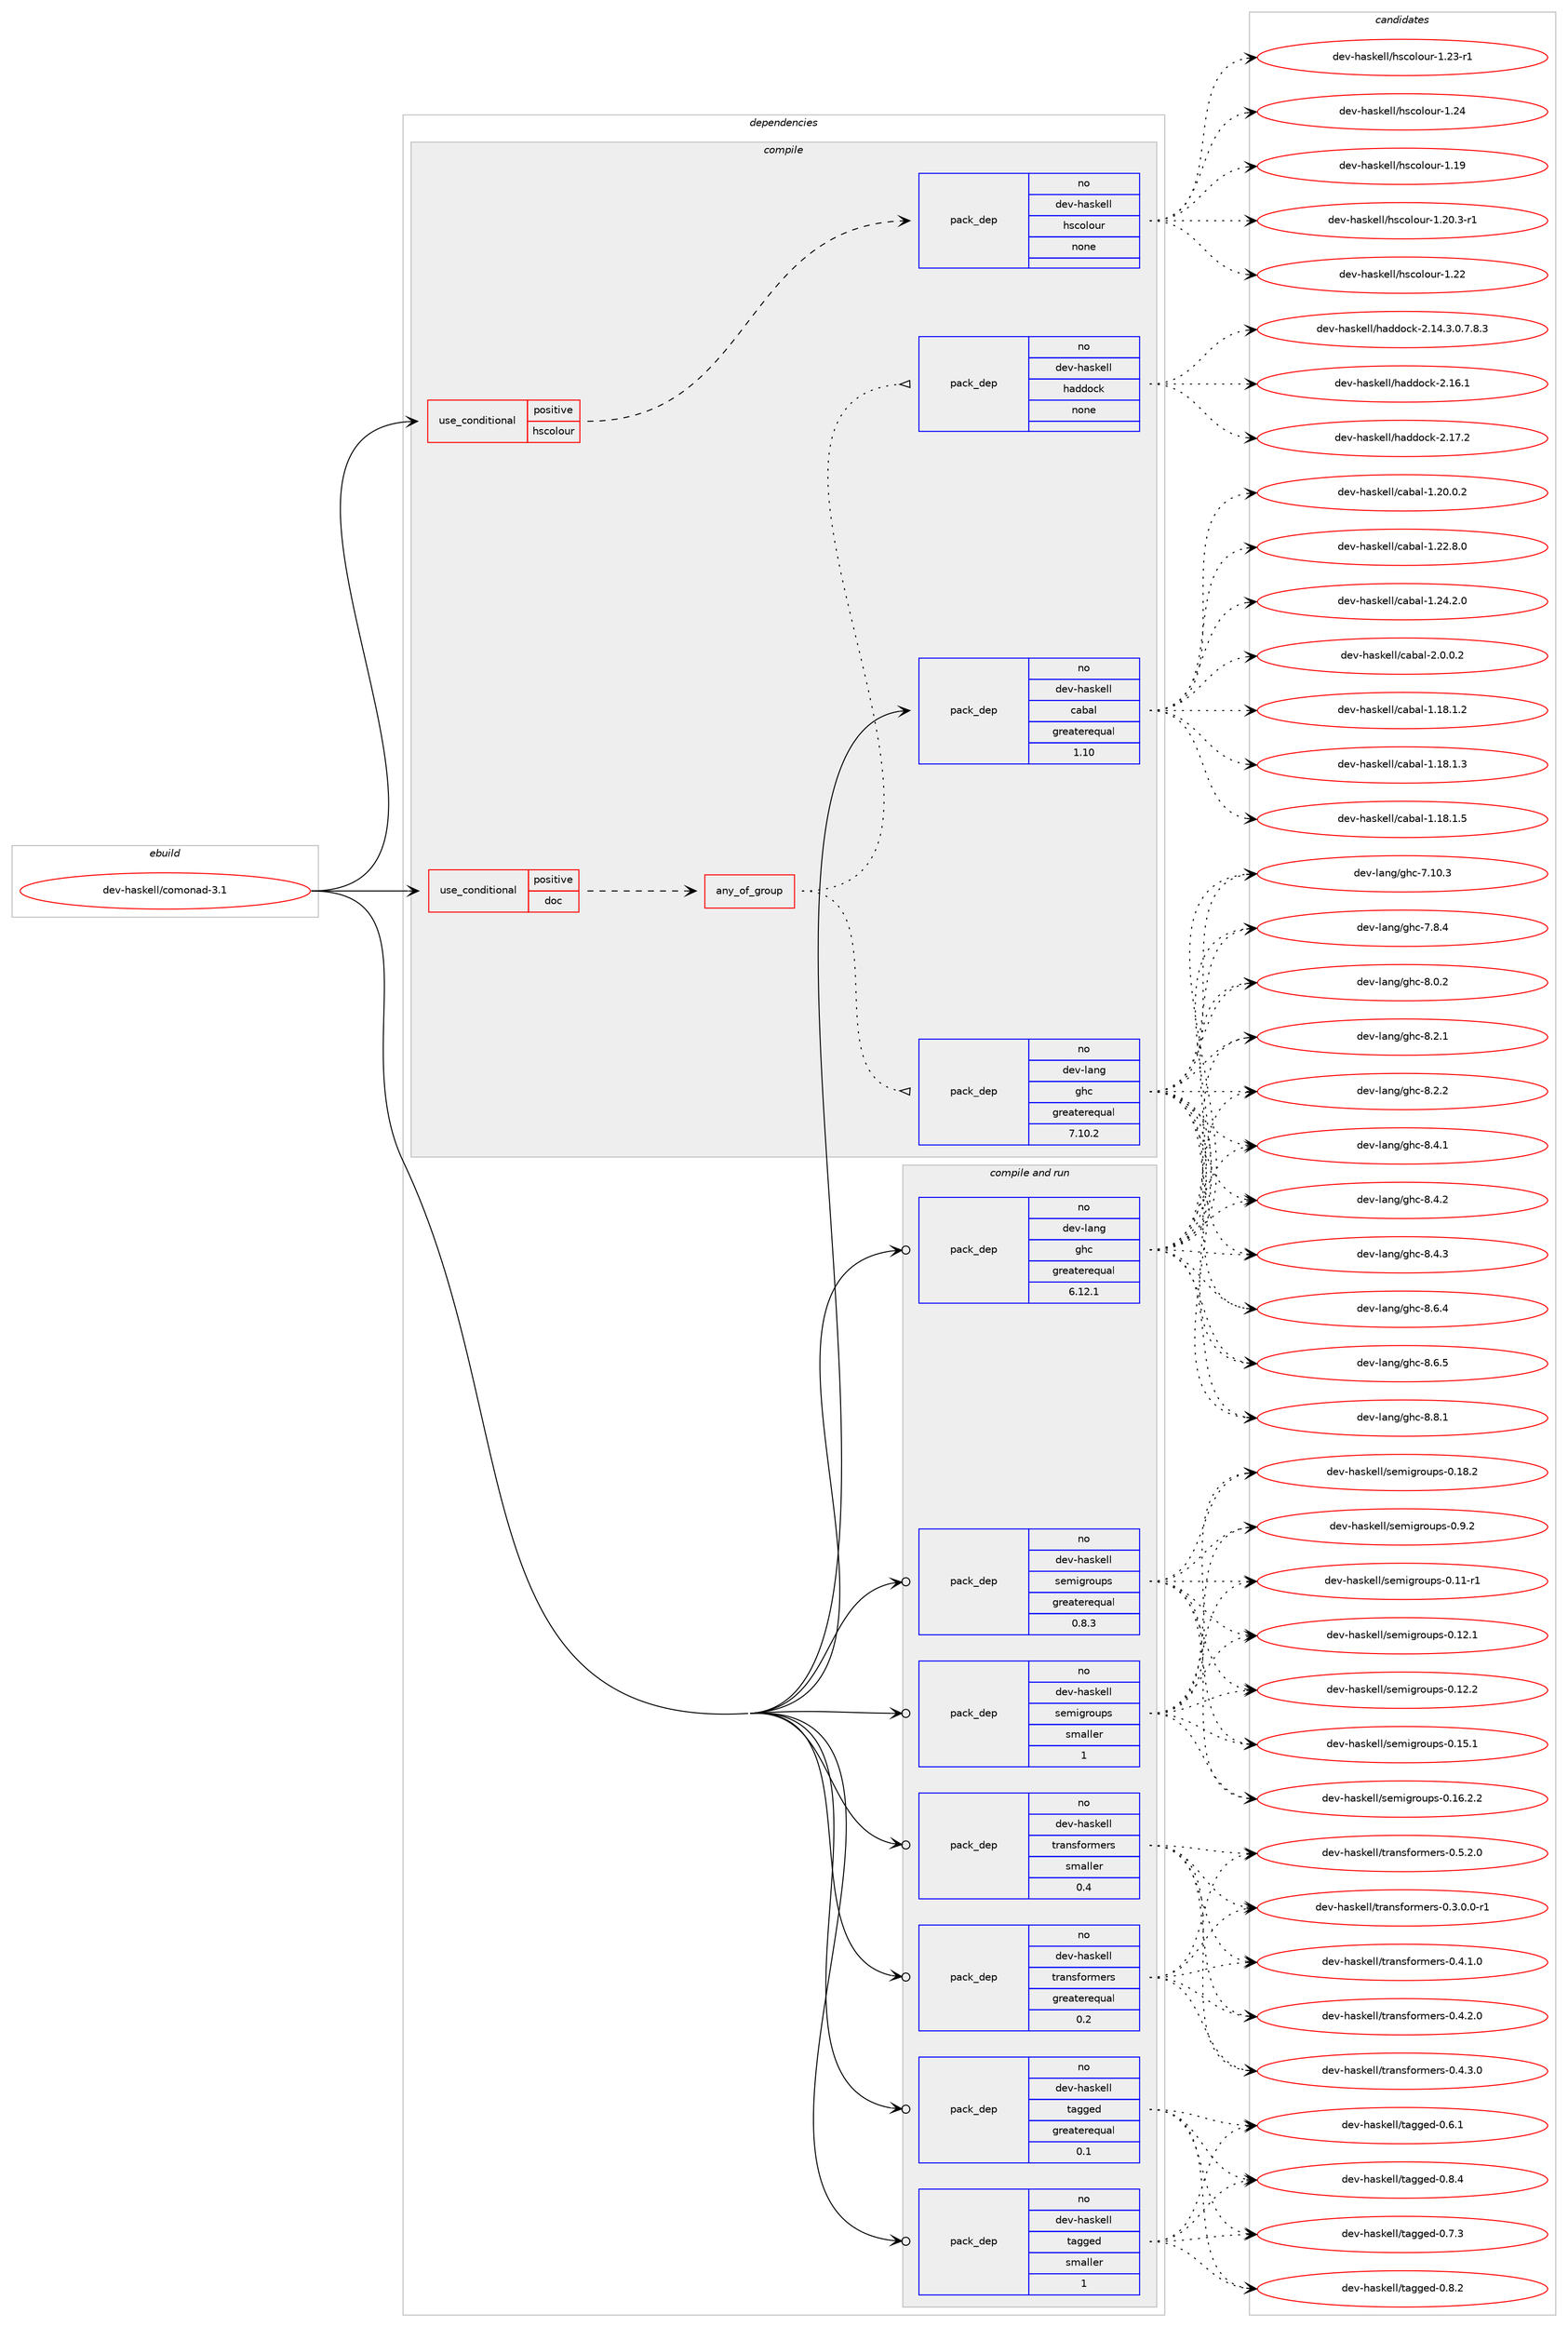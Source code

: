 digraph prolog {

# *************
# Graph options
# *************

newrank=true;
concentrate=true;
compound=true;
graph [rankdir=LR,fontname=Helvetica,fontsize=10,ranksep=1.5];#, ranksep=2.5, nodesep=0.2];
edge  [arrowhead=vee];
node  [fontname=Helvetica,fontsize=10];

# **********
# The ebuild
# **********

subgraph cluster_leftcol {
color=gray;
rank=same;
label=<<i>ebuild</i>>;
id [label="dev-haskell/comonad-3.1", color=red, width=4, href="../dev-haskell/comonad-3.1.svg"];
}

# ****************
# The dependencies
# ****************

subgraph cluster_midcol {
color=gray;
label=<<i>dependencies</i>>;
subgraph cluster_compile {
fillcolor="#eeeeee";
style=filled;
label=<<i>compile</i>>;
subgraph cond125201 {
dependency529279 [label=<<TABLE BORDER="0" CELLBORDER="1" CELLSPACING="0" CELLPADDING="4"><TR><TD ROWSPAN="3" CELLPADDING="10">use_conditional</TD></TR><TR><TD>positive</TD></TR><TR><TD>doc</TD></TR></TABLE>>, shape=none, color=red];
subgraph any9638 {
dependency529280 [label=<<TABLE BORDER="0" CELLBORDER="1" CELLSPACING="0" CELLPADDING="4"><TR><TD CELLPADDING="10">any_of_group</TD></TR></TABLE>>, shape=none, color=red];subgraph pack394083 {
dependency529281 [label=<<TABLE BORDER="0" CELLBORDER="1" CELLSPACING="0" CELLPADDING="4" WIDTH="220"><TR><TD ROWSPAN="6" CELLPADDING="30">pack_dep</TD></TR><TR><TD WIDTH="110">no</TD></TR><TR><TD>dev-haskell</TD></TR><TR><TD>haddock</TD></TR><TR><TD>none</TD></TR><TR><TD></TD></TR></TABLE>>, shape=none, color=blue];
}
dependency529280:e -> dependency529281:w [weight=20,style="dotted",arrowhead="oinv"];
subgraph pack394084 {
dependency529282 [label=<<TABLE BORDER="0" CELLBORDER="1" CELLSPACING="0" CELLPADDING="4" WIDTH="220"><TR><TD ROWSPAN="6" CELLPADDING="30">pack_dep</TD></TR><TR><TD WIDTH="110">no</TD></TR><TR><TD>dev-lang</TD></TR><TR><TD>ghc</TD></TR><TR><TD>greaterequal</TD></TR><TR><TD>7.10.2</TD></TR></TABLE>>, shape=none, color=blue];
}
dependency529280:e -> dependency529282:w [weight=20,style="dotted",arrowhead="oinv"];
}
dependency529279:e -> dependency529280:w [weight=20,style="dashed",arrowhead="vee"];
}
id:e -> dependency529279:w [weight=20,style="solid",arrowhead="vee"];
subgraph cond125202 {
dependency529283 [label=<<TABLE BORDER="0" CELLBORDER="1" CELLSPACING="0" CELLPADDING="4"><TR><TD ROWSPAN="3" CELLPADDING="10">use_conditional</TD></TR><TR><TD>positive</TD></TR><TR><TD>hscolour</TD></TR></TABLE>>, shape=none, color=red];
subgraph pack394085 {
dependency529284 [label=<<TABLE BORDER="0" CELLBORDER="1" CELLSPACING="0" CELLPADDING="4" WIDTH="220"><TR><TD ROWSPAN="6" CELLPADDING="30">pack_dep</TD></TR><TR><TD WIDTH="110">no</TD></TR><TR><TD>dev-haskell</TD></TR><TR><TD>hscolour</TD></TR><TR><TD>none</TD></TR><TR><TD></TD></TR></TABLE>>, shape=none, color=blue];
}
dependency529283:e -> dependency529284:w [weight=20,style="dashed",arrowhead="vee"];
}
id:e -> dependency529283:w [weight=20,style="solid",arrowhead="vee"];
subgraph pack394086 {
dependency529285 [label=<<TABLE BORDER="0" CELLBORDER="1" CELLSPACING="0" CELLPADDING="4" WIDTH="220"><TR><TD ROWSPAN="6" CELLPADDING="30">pack_dep</TD></TR><TR><TD WIDTH="110">no</TD></TR><TR><TD>dev-haskell</TD></TR><TR><TD>cabal</TD></TR><TR><TD>greaterequal</TD></TR><TR><TD>1.10</TD></TR></TABLE>>, shape=none, color=blue];
}
id:e -> dependency529285:w [weight=20,style="solid",arrowhead="vee"];
}
subgraph cluster_compileandrun {
fillcolor="#eeeeee";
style=filled;
label=<<i>compile and run</i>>;
subgraph pack394087 {
dependency529286 [label=<<TABLE BORDER="0" CELLBORDER="1" CELLSPACING="0" CELLPADDING="4" WIDTH="220"><TR><TD ROWSPAN="6" CELLPADDING="30">pack_dep</TD></TR><TR><TD WIDTH="110">no</TD></TR><TR><TD>dev-haskell</TD></TR><TR><TD>semigroups</TD></TR><TR><TD>greaterequal</TD></TR><TR><TD>0.8.3</TD></TR></TABLE>>, shape=none, color=blue];
}
id:e -> dependency529286:w [weight=20,style="solid",arrowhead="odotvee"];
subgraph pack394088 {
dependency529287 [label=<<TABLE BORDER="0" CELLBORDER="1" CELLSPACING="0" CELLPADDING="4" WIDTH="220"><TR><TD ROWSPAN="6" CELLPADDING="30">pack_dep</TD></TR><TR><TD WIDTH="110">no</TD></TR><TR><TD>dev-haskell</TD></TR><TR><TD>semigroups</TD></TR><TR><TD>smaller</TD></TR><TR><TD>1</TD></TR></TABLE>>, shape=none, color=blue];
}
id:e -> dependency529287:w [weight=20,style="solid",arrowhead="odotvee"];
subgraph pack394089 {
dependency529288 [label=<<TABLE BORDER="0" CELLBORDER="1" CELLSPACING="0" CELLPADDING="4" WIDTH="220"><TR><TD ROWSPAN="6" CELLPADDING="30">pack_dep</TD></TR><TR><TD WIDTH="110">no</TD></TR><TR><TD>dev-haskell</TD></TR><TR><TD>tagged</TD></TR><TR><TD>greaterequal</TD></TR><TR><TD>0.1</TD></TR></TABLE>>, shape=none, color=blue];
}
id:e -> dependency529288:w [weight=20,style="solid",arrowhead="odotvee"];
subgraph pack394090 {
dependency529289 [label=<<TABLE BORDER="0" CELLBORDER="1" CELLSPACING="0" CELLPADDING="4" WIDTH="220"><TR><TD ROWSPAN="6" CELLPADDING="30">pack_dep</TD></TR><TR><TD WIDTH="110">no</TD></TR><TR><TD>dev-haskell</TD></TR><TR><TD>tagged</TD></TR><TR><TD>smaller</TD></TR><TR><TD>1</TD></TR></TABLE>>, shape=none, color=blue];
}
id:e -> dependency529289:w [weight=20,style="solid",arrowhead="odotvee"];
subgraph pack394091 {
dependency529290 [label=<<TABLE BORDER="0" CELLBORDER="1" CELLSPACING="0" CELLPADDING="4" WIDTH="220"><TR><TD ROWSPAN="6" CELLPADDING="30">pack_dep</TD></TR><TR><TD WIDTH="110">no</TD></TR><TR><TD>dev-haskell</TD></TR><TR><TD>transformers</TD></TR><TR><TD>greaterequal</TD></TR><TR><TD>0.2</TD></TR></TABLE>>, shape=none, color=blue];
}
id:e -> dependency529290:w [weight=20,style="solid",arrowhead="odotvee"];
subgraph pack394092 {
dependency529291 [label=<<TABLE BORDER="0" CELLBORDER="1" CELLSPACING="0" CELLPADDING="4" WIDTH="220"><TR><TD ROWSPAN="6" CELLPADDING="30">pack_dep</TD></TR><TR><TD WIDTH="110">no</TD></TR><TR><TD>dev-haskell</TD></TR><TR><TD>transformers</TD></TR><TR><TD>smaller</TD></TR><TR><TD>0.4</TD></TR></TABLE>>, shape=none, color=blue];
}
id:e -> dependency529291:w [weight=20,style="solid",arrowhead="odotvee"];
subgraph pack394093 {
dependency529292 [label=<<TABLE BORDER="0" CELLBORDER="1" CELLSPACING="0" CELLPADDING="4" WIDTH="220"><TR><TD ROWSPAN="6" CELLPADDING="30">pack_dep</TD></TR><TR><TD WIDTH="110">no</TD></TR><TR><TD>dev-lang</TD></TR><TR><TD>ghc</TD></TR><TR><TD>greaterequal</TD></TR><TR><TD>6.12.1</TD></TR></TABLE>>, shape=none, color=blue];
}
id:e -> dependency529292:w [weight=20,style="solid",arrowhead="odotvee"];
}
subgraph cluster_run {
fillcolor="#eeeeee";
style=filled;
label=<<i>run</i>>;
}
}

# **************
# The candidates
# **************

subgraph cluster_choices {
rank=same;
color=gray;
label=<<i>candidates</i>>;

subgraph choice394083 {
color=black;
nodesep=1;
choice1001011184510497115107101108108471049710010011199107455046495246514648465546564651 [label="dev-haskell/haddock-2.14.3.0.7.8.3", color=red, width=4,href="../dev-haskell/haddock-2.14.3.0.7.8.3.svg"];
choice100101118451049711510710110810847104971001001119910745504649544649 [label="dev-haskell/haddock-2.16.1", color=red, width=4,href="../dev-haskell/haddock-2.16.1.svg"];
choice100101118451049711510710110810847104971001001119910745504649554650 [label="dev-haskell/haddock-2.17.2", color=red, width=4,href="../dev-haskell/haddock-2.17.2.svg"];
dependency529281:e -> choice1001011184510497115107101108108471049710010011199107455046495246514648465546564651:w [style=dotted,weight="100"];
dependency529281:e -> choice100101118451049711510710110810847104971001001119910745504649544649:w [style=dotted,weight="100"];
dependency529281:e -> choice100101118451049711510710110810847104971001001119910745504649554650:w [style=dotted,weight="100"];
}
subgraph choice394084 {
color=black;
nodesep=1;
choice1001011184510897110103471031049945554649484651 [label="dev-lang/ghc-7.10.3", color=red, width=4,href="../dev-lang/ghc-7.10.3.svg"];
choice10010111845108971101034710310499455546564652 [label="dev-lang/ghc-7.8.4", color=red, width=4,href="../dev-lang/ghc-7.8.4.svg"];
choice10010111845108971101034710310499455646484650 [label="dev-lang/ghc-8.0.2", color=red, width=4,href="../dev-lang/ghc-8.0.2.svg"];
choice10010111845108971101034710310499455646504649 [label="dev-lang/ghc-8.2.1", color=red, width=4,href="../dev-lang/ghc-8.2.1.svg"];
choice10010111845108971101034710310499455646504650 [label="dev-lang/ghc-8.2.2", color=red, width=4,href="../dev-lang/ghc-8.2.2.svg"];
choice10010111845108971101034710310499455646524649 [label="dev-lang/ghc-8.4.1", color=red, width=4,href="../dev-lang/ghc-8.4.1.svg"];
choice10010111845108971101034710310499455646524650 [label="dev-lang/ghc-8.4.2", color=red, width=4,href="../dev-lang/ghc-8.4.2.svg"];
choice10010111845108971101034710310499455646524651 [label="dev-lang/ghc-8.4.3", color=red, width=4,href="../dev-lang/ghc-8.4.3.svg"];
choice10010111845108971101034710310499455646544652 [label="dev-lang/ghc-8.6.4", color=red, width=4,href="../dev-lang/ghc-8.6.4.svg"];
choice10010111845108971101034710310499455646544653 [label="dev-lang/ghc-8.6.5", color=red, width=4,href="../dev-lang/ghc-8.6.5.svg"];
choice10010111845108971101034710310499455646564649 [label="dev-lang/ghc-8.8.1", color=red, width=4,href="../dev-lang/ghc-8.8.1.svg"];
dependency529282:e -> choice1001011184510897110103471031049945554649484651:w [style=dotted,weight="100"];
dependency529282:e -> choice10010111845108971101034710310499455546564652:w [style=dotted,weight="100"];
dependency529282:e -> choice10010111845108971101034710310499455646484650:w [style=dotted,weight="100"];
dependency529282:e -> choice10010111845108971101034710310499455646504649:w [style=dotted,weight="100"];
dependency529282:e -> choice10010111845108971101034710310499455646504650:w [style=dotted,weight="100"];
dependency529282:e -> choice10010111845108971101034710310499455646524649:w [style=dotted,weight="100"];
dependency529282:e -> choice10010111845108971101034710310499455646524650:w [style=dotted,weight="100"];
dependency529282:e -> choice10010111845108971101034710310499455646524651:w [style=dotted,weight="100"];
dependency529282:e -> choice10010111845108971101034710310499455646544652:w [style=dotted,weight="100"];
dependency529282:e -> choice10010111845108971101034710310499455646544653:w [style=dotted,weight="100"];
dependency529282:e -> choice10010111845108971101034710310499455646564649:w [style=dotted,weight="100"];
}
subgraph choice394085 {
color=black;
nodesep=1;
choice100101118451049711510710110810847104115991111081111171144549464957 [label="dev-haskell/hscolour-1.19", color=red, width=4,href="../dev-haskell/hscolour-1.19.svg"];
choice10010111845104971151071011081084710411599111108111117114454946504846514511449 [label="dev-haskell/hscolour-1.20.3-r1", color=red, width=4,href="../dev-haskell/hscolour-1.20.3-r1.svg"];
choice100101118451049711510710110810847104115991111081111171144549465050 [label="dev-haskell/hscolour-1.22", color=red, width=4,href="../dev-haskell/hscolour-1.22.svg"];
choice1001011184510497115107101108108471041159911110811111711445494650514511449 [label="dev-haskell/hscolour-1.23-r1", color=red, width=4,href="../dev-haskell/hscolour-1.23-r1.svg"];
choice100101118451049711510710110810847104115991111081111171144549465052 [label="dev-haskell/hscolour-1.24", color=red, width=4,href="../dev-haskell/hscolour-1.24.svg"];
dependency529284:e -> choice100101118451049711510710110810847104115991111081111171144549464957:w [style=dotted,weight="100"];
dependency529284:e -> choice10010111845104971151071011081084710411599111108111117114454946504846514511449:w [style=dotted,weight="100"];
dependency529284:e -> choice100101118451049711510710110810847104115991111081111171144549465050:w [style=dotted,weight="100"];
dependency529284:e -> choice1001011184510497115107101108108471041159911110811111711445494650514511449:w [style=dotted,weight="100"];
dependency529284:e -> choice100101118451049711510710110810847104115991111081111171144549465052:w [style=dotted,weight="100"];
}
subgraph choice394086 {
color=black;
nodesep=1;
choice10010111845104971151071011081084799979897108454946495646494650 [label="dev-haskell/cabal-1.18.1.2", color=red, width=4,href="../dev-haskell/cabal-1.18.1.2.svg"];
choice10010111845104971151071011081084799979897108454946495646494651 [label="dev-haskell/cabal-1.18.1.3", color=red, width=4,href="../dev-haskell/cabal-1.18.1.3.svg"];
choice10010111845104971151071011081084799979897108454946495646494653 [label="dev-haskell/cabal-1.18.1.5", color=red, width=4,href="../dev-haskell/cabal-1.18.1.5.svg"];
choice10010111845104971151071011081084799979897108454946504846484650 [label="dev-haskell/cabal-1.20.0.2", color=red, width=4,href="../dev-haskell/cabal-1.20.0.2.svg"];
choice10010111845104971151071011081084799979897108454946505046564648 [label="dev-haskell/cabal-1.22.8.0", color=red, width=4,href="../dev-haskell/cabal-1.22.8.0.svg"];
choice10010111845104971151071011081084799979897108454946505246504648 [label="dev-haskell/cabal-1.24.2.0", color=red, width=4,href="../dev-haskell/cabal-1.24.2.0.svg"];
choice100101118451049711510710110810847999798971084550464846484650 [label="dev-haskell/cabal-2.0.0.2", color=red, width=4,href="../dev-haskell/cabal-2.0.0.2.svg"];
dependency529285:e -> choice10010111845104971151071011081084799979897108454946495646494650:w [style=dotted,weight="100"];
dependency529285:e -> choice10010111845104971151071011081084799979897108454946495646494651:w [style=dotted,weight="100"];
dependency529285:e -> choice10010111845104971151071011081084799979897108454946495646494653:w [style=dotted,weight="100"];
dependency529285:e -> choice10010111845104971151071011081084799979897108454946504846484650:w [style=dotted,weight="100"];
dependency529285:e -> choice10010111845104971151071011081084799979897108454946505046564648:w [style=dotted,weight="100"];
dependency529285:e -> choice10010111845104971151071011081084799979897108454946505246504648:w [style=dotted,weight="100"];
dependency529285:e -> choice100101118451049711510710110810847999798971084550464846484650:w [style=dotted,weight="100"];
}
subgraph choice394087 {
color=black;
nodesep=1;
choice10010111845104971151071011081084711510110910510311411111711211545484649494511449 [label="dev-haskell/semigroups-0.11-r1", color=red, width=4,href="../dev-haskell/semigroups-0.11-r1.svg"];
choice10010111845104971151071011081084711510110910510311411111711211545484649504649 [label="dev-haskell/semigroups-0.12.1", color=red, width=4,href="../dev-haskell/semigroups-0.12.1.svg"];
choice10010111845104971151071011081084711510110910510311411111711211545484649504650 [label="dev-haskell/semigroups-0.12.2", color=red, width=4,href="../dev-haskell/semigroups-0.12.2.svg"];
choice10010111845104971151071011081084711510110910510311411111711211545484649534649 [label="dev-haskell/semigroups-0.15.1", color=red, width=4,href="../dev-haskell/semigroups-0.15.1.svg"];
choice100101118451049711510710110810847115101109105103114111117112115454846495446504650 [label="dev-haskell/semigroups-0.16.2.2", color=red, width=4,href="../dev-haskell/semigroups-0.16.2.2.svg"];
choice10010111845104971151071011081084711510110910510311411111711211545484649564650 [label="dev-haskell/semigroups-0.18.2", color=red, width=4,href="../dev-haskell/semigroups-0.18.2.svg"];
choice100101118451049711510710110810847115101109105103114111117112115454846574650 [label="dev-haskell/semigroups-0.9.2", color=red, width=4,href="../dev-haskell/semigroups-0.9.2.svg"];
dependency529286:e -> choice10010111845104971151071011081084711510110910510311411111711211545484649494511449:w [style=dotted,weight="100"];
dependency529286:e -> choice10010111845104971151071011081084711510110910510311411111711211545484649504649:w [style=dotted,weight="100"];
dependency529286:e -> choice10010111845104971151071011081084711510110910510311411111711211545484649504650:w [style=dotted,weight="100"];
dependency529286:e -> choice10010111845104971151071011081084711510110910510311411111711211545484649534649:w [style=dotted,weight="100"];
dependency529286:e -> choice100101118451049711510710110810847115101109105103114111117112115454846495446504650:w [style=dotted,weight="100"];
dependency529286:e -> choice10010111845104971151071011081084711510110910510311411111711211545484649564650:w [style=dotted,weight="100"];
dependency529286:e -> choice100101118451049711510710110810847115101109105103114111117112115454846574650:w [style=dotted,weight="100"];
}
subgraph choice394088 {
color=black;
nodesep=1;
choice10010111845104971151071011081084711510110910510311411111711211545484649494511449 [label="dev-haskell/semigroups-0.11-r1", color=red, width=4,href="../dev-haskell/semigroups-0.11-r1.svg"];
choice10010111845104971151071011081084711510110910510311411111711211545484649504649 [label="dev-haskell/semigroups-0.12.1", color=red, width=4,href="../dev-haskell/semigroups-0.12.1.svg"];
choice10010111845104971151071011081084711510110910510311411111711211545484649504650 [label="dev-haskell/semigroups-0.12.2", color=red, width=4,href="../dev-haskell/semigroups-0.12.2.svg"];
choice10010111845104971151071011081084711510110910510311411111711211545484649534649 [label="dev-haskell/semigroups-0.15.1", color=red, width=4,href="../dev-haskell/semigroups-0.15.1.svg"];
choice100101118451049711510710110810847115101109105103114111117112115454846495446504650 [label="dev-haskell/semigroups-0.16.2.2", color=red, width=4,href="../dev-haskell/semigroups-0.16.2.2.svg"];
choice10010111845104971151071011081084711510110910510311411111711211545484649564650 [label="dev-haskell/semigroups-0.18.2", color=red, width=4,href="../dev-haskell/semigroups-0.18.2.svg"];
choice100101118451049711510710110810847115101109105103114111117112115454846574650 [label="dev-haskell/semigroups-0.9.2", color=red, width=4,href="../dev-haskell/semigroups-0.9.2.svg"];
dependency529287:e -> choice10010111845104971151071011081084711510110910510311411111711211545484649494511449:w [style=dotted,weight="100"];
dependency529287:e -> choice10010111845104971151071011081084711510110910510311411111711211545484649504649:w [style=dotted,weight="100"];
dependency529287:e -> choice10010111845104971151071011081084711510110910510311411111711211545484649504650:w [style=dotted,weight="100"];
dependency529287:e -> choice10010111845104971151071011081084711510110910510311411111711211545484649534649:w [style=dotted,weight="100"];
dependency529287:e -> choice100101118451049711510710110810847115101109105103114111117112115454846495446504650:w [style=dotted,weight="100"];
dependency529287:e -> choice10010111845104971151071011081084711510110910510311411111711211545484649564650:w [style=dotted,weight="100"];
dependency529287:e -> choice100101118451049711510710110810847115101109105103114111117112115454846574650:w [style=dotted,weight="100"];
}
subgraph choice394089 {
color=black;
nodesep=1;
choice10010111845104971151071011081084711697103103101100454846544649 [label="dev-haskell/tagged-0.6.1", color=red, width=4,href="../dev-haskell/tagged-0.6.1.svg"];
choice10010111845104971151071011081084711697103103101100454846554651 [label="dev-haskell/tagged-0.7.3", color=red, width=4,href="../dev-haskell/tagged-0.7.3.svg"];
choice10010111845104971151071011081084711697103103101100454846564650 [label="dev-haskell/tagged-0.8.2", color=red, width=4,href="../dev-haskell/tagged-0.8.2.svg"];
choice10010111845104971151071011081084711697103103101100454846564652 [label="dev-haskell/tagged-0.8.4", color=red, width=4,href="../dev-haskell/tagged-0.8.4.svg"];
dependency529288:e -> choice10010111845104971151071011081084711697103103101100454846544649:w [style=dotted,weight="100"];
dependency529288:e -> choice10010111845104971151071011081084711697103103101100454846554651:w [style=dotted,weight="100"];
dependency529288:e -> choice10010111845104971151071011081084711697103103101100454846564650:w [style=dotted,weight="100"];
dependency529288:e -> choice10010111845104971151071011081084711697103103101100454846564652:w [style=dotted,weight="100"];
}
subgraph choice394090 {
color=black;
nodesep=1;
choice10010111845104971151071011081084711697103103101100454846544649 [label="dev-haskell/tagged-0.6.1", color=red, width=4,href="../dev-haskell/tagged-0.6.1.svg"];
choice10010111845104971151071011081084711697103103101100454846554651 [label="dev-haskell/tagged-0.7.3", color=red, width=4,href="../dev-haskell/tagged-0.7.3.svg"];
choice10010111845104971151071011081084711697103103101100454846564650 [label="dev-haskell/tagged-0.8.2", color=red, width=4,href="../dev-haskell/tagged-0.8.2.svg"];
choice10010111845104971151071011081084711697103103101100454846564652 [label="dev-haskell/tagged-0.8.4", color=red, width=4,href="../dev-haskell/tagged-0.8.4.svg"];
dependency529289:e -> choice10010111845104971151071011081084711697103103101100454846544649:w [style=dotted,weight="100"];
dependency529289:e -> choice10010111845104971151071011081084711697103103101100454846554651:w [style=dotted,weight="100"];
dependency529289:e -> choice10010111845104971151071011081084711697103103101100454846564650:w [style=dotted,weight="100"];
dependency529289:e -> choice10010111845104971151071011081084711697103103101100454846564652:w [style=dotted,weight="100"];
}
subgraph choice394091 {
color=black;
nodesep=1;
choice1001011184510497115107101108108471161149711011510211111410910111411545484651464846484511449 [label="dev-haskell/transformers-0.3.0.0-r1", color=red, width=4,href="../dev-haskell/transformers-0.3.0.0-r1.svg"];
choice100101118451049711510710110810847116114971101151021111141091011141154548465246494648 [label="dev-haskell/transformers-0.4.1.0", color=red, width=4,href="../dev-haskell/transformers-0.4.1.0.svg"];
choice100101118451049711510710110810847116114971101151021111141091011141154548465246504648 [label="dev-haskell/transformers-0.4.2.0", color=red, width=4,href="../dev-haskell/transformers-0.4.2.0.svg"];
choice100101118451049711510710110810847116114971101151021111141091011141154548465246514648 [label="dev-haskell/transformers-0.4.3.0", color=red, width=4,href="../dev-haskell/transformers-0.4.3.0.svg"];
choice100101118451049711510710110810847116114971101151021111141091011141154548465346504648 [label="dev-haskell/transformers-0.5.2.0", color=red, width=4,href="../dev-haskell/transformers-0.5.2.0.svg"];
dependency529290:e -> choice1001011184510497115107101108108471161149711011510211111410910111411545484651464846484511449:w [style=dotted,weight="100"];
dependency529290:e -> choice100101118451049711510710110810847116114971101151021111141091011141154548465246494648:w [style=dotted,weight="100"];
dependency529290:e -> choice100101118451049711510710110810847116114971101151021111141091011141154548465246504648:w [style=dotted,weight="100"];
dependency529290:e -> choice100101118451049711510710110810847116114971101151021111141091011141154548465246514648:w [style=dotted,weight="100"];
dependency529290:e -> choice100101118451049711510710110810847116114971101151021111141091011141154548465346504648:w [style=dotted,weight="100"];
}
subgraph choice394092 {
color=black;
nodesep=1;
choice1001011184510497115107101108108471161149711011510211111410910111411545484651464846484511449 [label="dev-haskell/transformers-0.3.0.0-r1", color=red, width=4,href="../dev-haskell/transformers-0.3.0.0-r1.svg"];
choice100101118451049711510710110810847116114971101151021111141091011141154548465246494648 [label="dev-haskell/transformers-0.4.1.0", color=red, width=4,href="../dev-haskell/transformers-0.4.1.0.svg"];
choice100101118451049711510710110810847116114971101151021111141091011141154548465246504648 [label="dev-haskell/transformers-0.4.2.0", color=red, width=4,href="../dev-haskell/transformers-0.4.2.0.svg"];
choice100101118451049711510710110810847116114971101151021111141091011141154548465246514648 [label="dev-haskell/transformers-0.4.3.0", color=red, width=4,href="../dev-haskell/transformers-0.4.3.0.svg"];
choice100101118451049711510710110810847116114971101151021111141091011141154548465346504648 [label="dev-haskell/transformers-0.5.2.0", color=red, width=4,href="../dev-haskell/transformers-0.5.2.0.svg"];
dependency529291:e -> choice1001011184510497115107101108108471161149711011510211111410910111411545484651464846484511449:w [style=dotted,weight="100"];
dependency529291:e -> choice100101118451049711510710110810847116114971101151021111141091011141154548465246494648:w [style=dotted,weight="100"];
dependency529291:e -> choice100101118451049711510710110810847116114971101151021111141091011141154548465246504648:w [style=dotted,weight="100"];
dependency529291:e -> choice100101118451049711510710110810847116114971101151021111141091011141154548465246514648:w [style=dotted,weight="100"];
dependency529291:e -> choice100101118451049711510710110810847116114971101151021111141091011141154548465346504648:w [style=dotted,weight="100"];
}
subgraph choice394093 {
color=black;
nodesep=1;
choice1001011184510897110103471031049945554649484651 [label="dev-lang/ghc-7.10.3", color=red, width=4,href="../dev-lang/ghc-7.10.3.svg"];
choice10010111845108971101034710310499455546564652 [label="dev-lang/ghc-7.8.4", color=red, width=4,href="../dev-lang/ghc-7.8.4.svg"];
choice10010111845108971101034710310499455646484650 [label="dev-lang/ghc-8.0.2", color=red, width=4,href="../dev-lang/ghc-8.0.2.svg"];
choice10010111845108971101034710310499455646504649 [label="dev-lang/ghc-8.2.1", color=red, width=4,href="../dev-lang/ghc-8.2.1.svg"];
choice10010111845108971101034710310499455646504650 [label="dev-lang/ghc-8.2.2", color=red, width=4,href="../dev-lang/ghc-8.2.2.svg"];
choice10010111845108971101034710310499455646524649 [label="dev-lang/ghc-8.4.1", color=red, width=4,href="../dev-lang/ghc-8.4.1.svg"];
choice10010111845108971101034710310499455646524650 [label="dev-lang/ghc-8.4.2", color=red, width=4,href="../dev-lang/ghc-8.4.2.svg"];
choice10010111845108971101034710310499455646524651 [label="dev-lang/ghc-8.4.3", color=red, width=4,href="../dev-lang/ghc-8.4.3.svg"];
choice10010111845108971101034710310499455646544652 [label="dev-lang/ghc-8.6.4", color=red, width=4,href="../dev-lang/ghc-8.6.4.svg"];
choice10010111845108971101034710310499455646544653 [label="dev-lang/ghc-8.6.5", color=red, width=4,href="../dev-lang/ghc-8.6.5.svg"];
choice10010111845108971101034710310499455646564649 [label="dev-lang/ghc-8.8.1", color=red, width=4,href="../dev-lang/ghc-8.8.1.svg"];
dependency529292:e -> choice1001011184510897110103471031049945554649484651:w [style=dotted,weight="100"];
dependency529292:e -> choice10010111845108971101034710310499455546564652:w [style=dotted,weight="100"];
dependency529292:e -> choice10010111845108971101034710310499455646484650:w [style=dotted,weight="100"];
dependency529292:e -> choice10010111845108971101034710310499455646504649:w [style=dotted,weight="100"];
dependency529292:e -> choice10010111845108971101034710310499455646504650:w [style=dotted,weight="100"];
dependency529292:e -> choice10010111845108971101034710310499455646524649:w [style=dotted,weight="100"];
dependency529292:e -> choice10010111845108971101034710310499455646524650:w [style=dotted,weight="100"];
dependency529292:e -> choice10010111845108971101034710310499455646524651:w [style=dotted,weight="100"];
dependency529292:e -> choice10010111845108971101034710310499455646544652:w [style=dotted,weight="100"];
dependency529292:e -> choice10010111845108971101034710310499455646544653:w [style=dotted,weight="100"];
dependency529292:e -> choice10010111845108971101034710310499455646564649:w [style=dotted,weight="100"];
}
}

}
